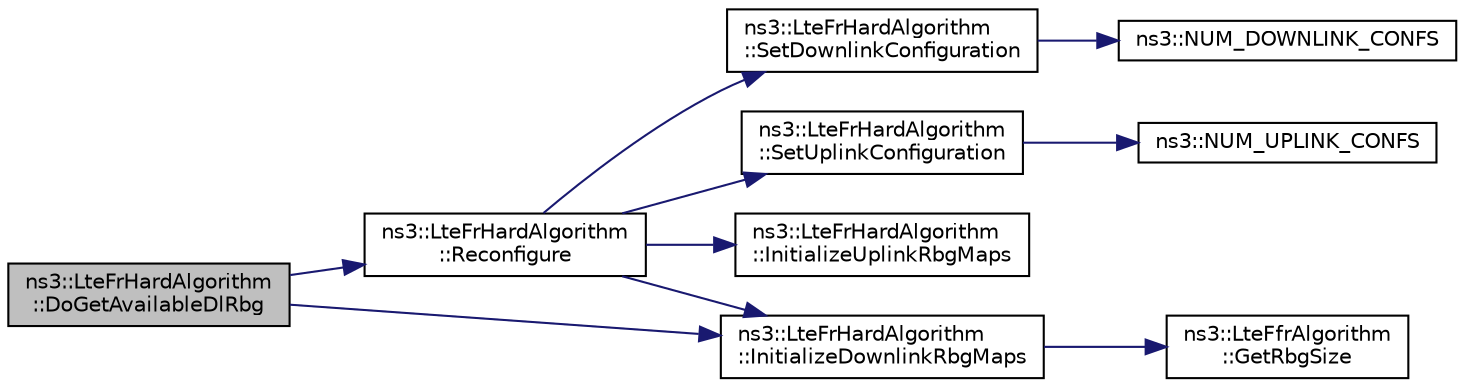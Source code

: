 digraph "ns3::LteFrHardAlgorithm::DoGetAvailableDlRbg"
{
  edge [fontname="Helvetica",fontsize="10",labelfontname="Helvetica",labelfontsize="10"];
  node [fontname="Helvetica",fontsize="10",shape=record];
  rankdir="LR";
  Node1 [label="ns3::LteFrHardAlgorithm\l::DoGetAvailableDlRbg",height=0.2,width=0.4,color="black", fillcolor="grey75", style="filled", fontcolor="black"];
  Node1 -> Node2 [color="midnightblue",fontsize="10",style="solid"];
  Node2 [label="ns3::LteFrHardAlgorithm\l::Reconfigure",height=0.2,width=0.4,color="black", fillcolor="white", style="filled",URL="$d2/d2f/classns3_1_1LteFrHardAlgorithm.html#a2361e34ef52d698618de499d86a2ee25",tooltip="Automatic FR reconfiguration. "];
  Node2 -> Node3 [color="midnightblue",fontsize="10",style="solid"];
  Node3 [label="ns3::LteFrHardAlgorithm\l::SetDownlinkConfiguration",height=0.2,width=0.4,color="black", fillcolor="white", style="filled",URL="$d2/d2f/classns3_1_1LteFrHardAlgorithm.html#a03585d1a4f4c9c0f407db34abf9a9e26"];
  Node3 -> Node4 [color="midnightblue",fontsize="10",style="solid"];
  Node4 [label="ns3::NUM_DOWNLINK_CONFS",height=0.2,width=0.4,color="black", fillcolor="white", style="filled",URL="$d7/d2e/namespacens3.html#a417f8ac741bc7d3d00afe1cc14a59faf"];
  Node2 -> Node5 [color="midnightblue",fontsize="10",style="solid"];
  Node5 [label="ns3::LteFrHardAlgorithm\l::SetUplinkConfiguration",height=0.2,width=0.4,color="black", fillcolor="white", style="filled",URL="$d2/d2f/classns3_1_1LteFrHardAlgorithm.html#a590970a1c888bfc9b95fd38909a8a470"];
  Node5 -> Node6 [color="midnightblue",fontsize="10",style="solid"];
  Node6 [label="ns3::NUM_UPLINK_CONFS",height=0.2,width=0.4,color="black", fillcolor="white", style="filled",URL="$d7/d2e/namespacens3.html#a5dc0a36a47c74fa76aa6f2db243f9478"];
  Node2 -> Node7 [color="midnightblue",fontsize="10",style="solid"];
  Node7 [label="ns3::LteFrHardAlgorithm\l::InitializeDownlinkRbgMaps",height=0.2,width=0.4,color="black", fillcolor="white", style="filled",URL="$d2/d2f/classns3_1_1LteFrHardAlgorithm.html#a180ac2d78861eca2bd6bf6bd00a7e56e"];
  Node7 -> Node8 [color="midnightblue",fontsize="10",style="solid"];
  Node8 [label="ns3::LteFfrAlgorithm\l::GetRbgSize",height=0.2,width=0.4,color="black", fillcolor="white", style="filled",URL="$d5/dd1/classns3_1_1LteFfrAlgorithm.html#a63ff51a7ceaa4a5274ed420df52b330d",tooltip="Get RBG size for DL Bandwidth according to table 7.1.6.1-1 of 36.213. "];
  Node2 -> Node9 [color="midnightblue",fontsize="10",style="solid"];
  Node9 [label="ns3::LteFrHardAlgorithm\l::InitializeUplinkRbgMaps",height=0.2,width=0.4,color="black", fillcolor="white", style="filled",URL="$d2/d2f/classns3_1_1LteFrHardAlgorithm.html#a1e9611ec3b54a0af073ed1ea2993f2fd"];
  Node1 -> Node7 [color="midnightblue",fontsize="10",style="solid"];
}
